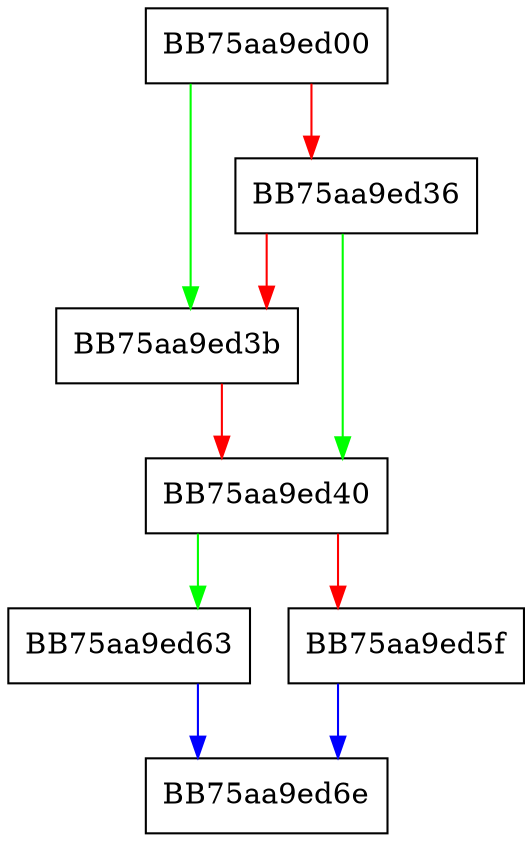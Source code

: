 digraph RpfAPI_GetDataDrivenExtensionClass {
  node [shape="box"];
  graph [splines=ortho];
  BB75aa9ed00 -> BB75aa9ed3b [color="green"];
  BB75aa9ed00 -> BB75aa9ed36 [color="red"];
  BB75aa9ed36 -> BB75aa9ed40 [color="green"];
  BB75aa9ed36 -> BB75aa9ed3b [color="red"];
  BB75aa9ed3b -> BB75aa9ed40 [color="red"];
  BB75aa9ed40 -> BB75aa9ed63 [color="green"];
  BB75aa9ed40 -> BB75aa9ed5f [color="red"];
  BB75aa9ed5f -> BB75aa9ed6e [color="blue"];
  BB75aa9ed63 -> BB75aa9ed6e [color="blue"];
}
